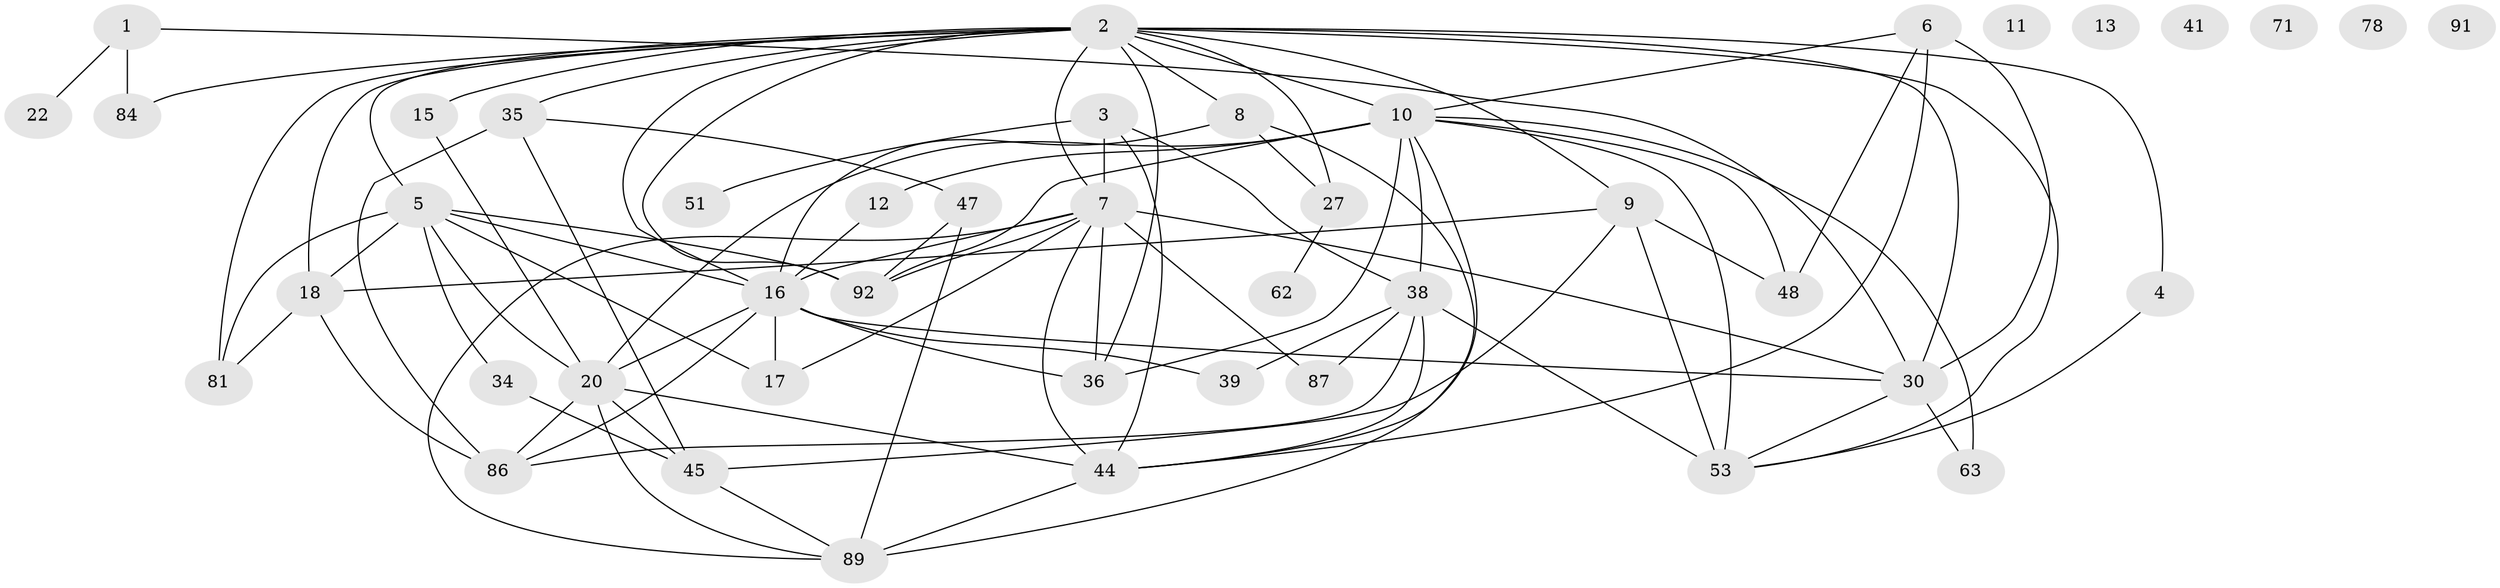 // original degree distribution, {2: 0.17117117117117117, 6: 0.10810810810810811, 7: 0.009009009009009009, 4: 0.23423423423423423, 5: 0.0990990990990991, 0: 0.05405405405405406, 1: 0.14414414414414414, 3: 0.18018018018018017}
// Generated by graph-tools (version 1.1) at 2025/16/03/04/25 18:16:27]
// undirected, 44 vertices, 90 edges
graph export_dot {
graph [start="1"]
  node [color=gray90,style=filled];
  1 [super="+58"];
  2 [super="+32+68+33+57"];
  3 [super="+52+14"];
  4 [super="+19"];
  5 [super="+55+43+70"];
  6 [super="+108+29"];
  7 [super="+54+28"];
  8 [super="+106+60"];
  9 [super="+61"];
  10 [super="+24+21+40"];
  11;
  12;
  13;
  15 [super="+23"];
  16 [super="+59+46+66"];
  17;
  18 [super="+25"];
  20 [super="+26+56"];
  22;
  27 [super="+31"];
  30 [super="+73+97"];
  34 [super="+90"];
  35 [super="+37"];
  36 [super="+49"];
  38 [super="+83+102"];
  39 [super="+42"];
  41;
  44 [super="+98"];
  45 [super="+105"];
  47;
  48 [super="+85"];
  51;
  53 [super="+94"];
  62;
  63 [super="+76+69"];
  71;
  78;
  81 [super="+96"];
  84;
  86 [super="+103"];
  87;
  89;
  91;
  92 [super="+99"];
  1 -- 84;
  1 -- 22;
  1 -- 30;
  2 -- 27 [weight=2];
  2 -- 36;
  2 -- 84 [weight=2];
  2 -- 10 [weight=3];
  2 -- 53;
  2 -- 9;
  2 -- 35;
  2 -- 4;
  2 -- 8;
  2 -- 15;
  2 -- 16;
  2 -- 81 [weight=2];
  2 -- 18;
  2 -- 92;
  2 -- 5;
  2 -- 7;
  2 -- 30;
  3 -- 51;
  3 -- 44;
  3 -- 38;
  3 -- 7;
  4 -- 53;
  5 -- 34;
  5 -- 18;
  5 -- 17;
  5 -- 92 [weight=2];
  5 -- 16;
  5 -- 20;
  5 -- 81;
  6 -- 30;
  6 -- 48;
  6 -- 44;
  6 -- 10;
  7 -- 17;
  7 -- 44 [weight=2];
  7 -- 89;
  7 -- 87;
  7 -- 92;
  7 -- 16;
  7 -- 36;
  7 -- 30;
  8 -- 89;
  8 -- 27;
  8 -- 16 [weight=2];
  9 -- 48;
  9 -- 18;
  9 -- 53 [weight=2];
  9 -- 45;
  10 -- 44;
  10 -- 53;
  10 -- 63;
  10 -- 36;
  10 -- 38;
  10 -- 12;
  10 -- 48;
  10 -- 20;
  10 -- 92;
  12 -- 16;
  15 -- 20;
  16 -- 17 [weight=2];
  16 -- 86;
  16 -- 20 [weight=2];
  16 -- 36;
  16 -- 39 [weight=2];
  16 -- 30;
  18 -- 86;
  18 -- 81;
  20 -- 44;
  20 -- 45;
  20 -- 86;
  20 -- 89;
  27 -- 62;
  30 -- 53;
  30 -- 63;
  34 -- 45 [weight=2];
  35 -- 86 [weight=2];
  35 -- 45;
  35 -- 47;
  38 -- 53;
  38 -- 87;
  38 -- 39;
  38 -- 86;
  38 -- 44;
  44 -- 89;
  45 -- 89;
  47 -- 89;
  47 -- 92 [weight=2];
}
